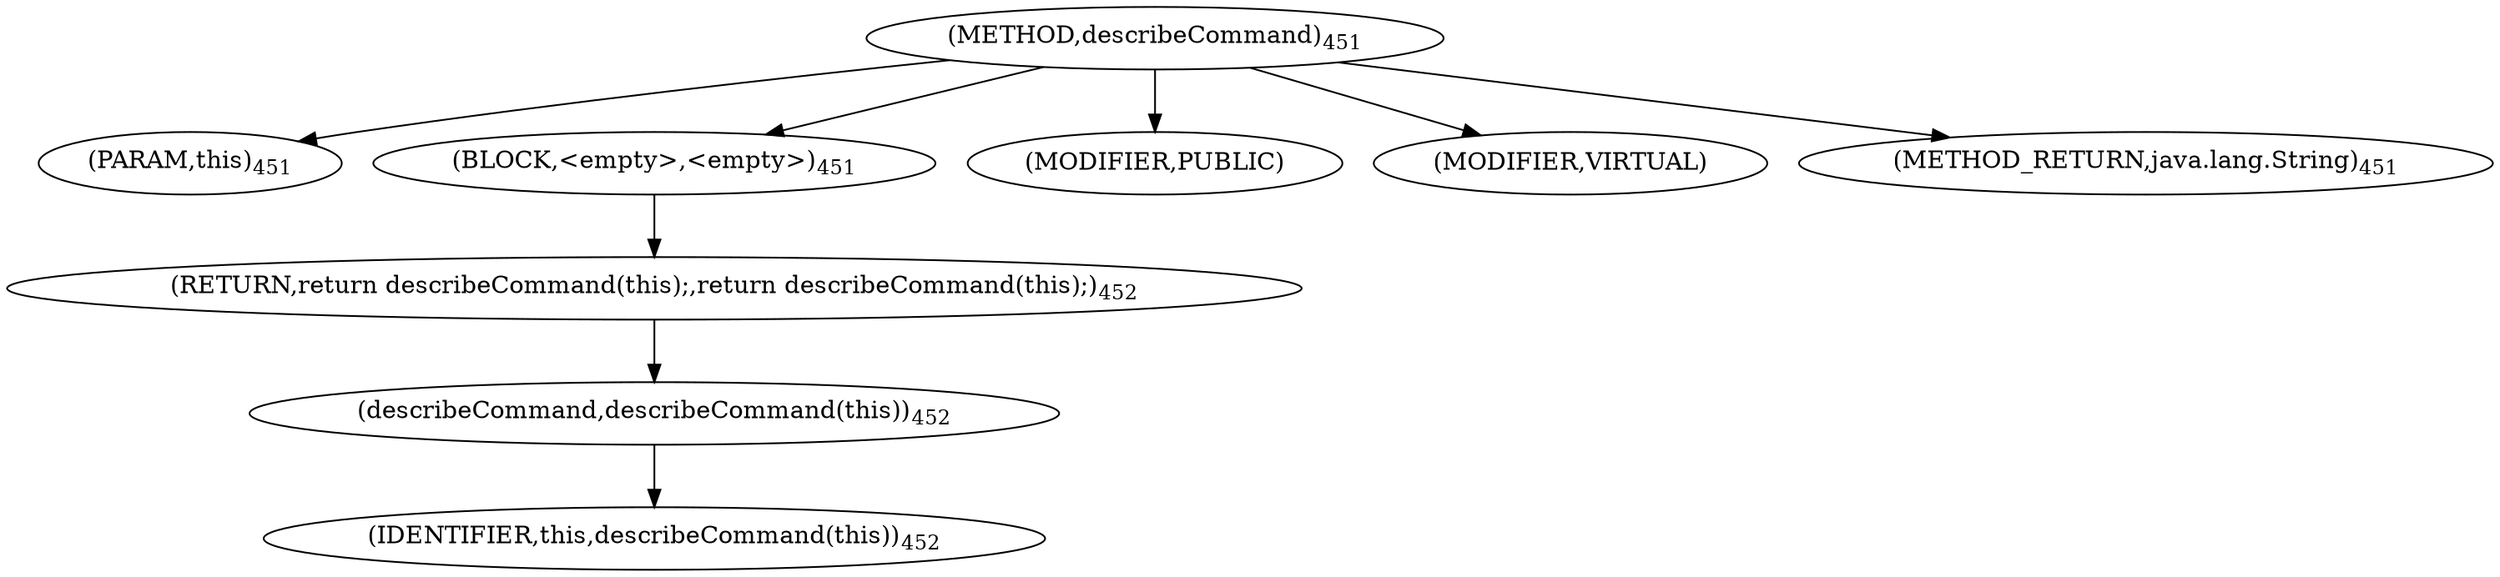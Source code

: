digraph "describeCommand" {  
"951" [label = <(METHOD,describeCommand)<SUB>451</SUB>> ]
"71" [label = <(PARAM,this)<SUB>451</SUB>> ]
"952" [label = <(BLOCK,&lt;empty&gt;,&lt;empty&gt;)<SUB>451</SUB>> ]
"953" [label = <(RETURN,return describeCommand(this);,return describeCommand(this);)<SUB>452</SUB>> ]
"954" [label = <(describeCommand,describeCommand(this))<SUB>452</SUB>> ]
"70" [label = <(IDENTIFIER,this,describeCommand(this))<SUB>452</SUB>> ]
"955" [label = <(MODIFIER,PUBLIC)> ]
"956" [label = <(MODIFIER,VIRTUAL)> ]
"957" [label = <(METHOD_RETURN,java.lang.String)<SUB>451</SUB>> ]
  "951" -> "71" 
  "951" -> "952" 
  "951" -> "955" 
  "951" -> "956" 
  "951" -> "957" 
  "952" -> "953" 
  "953" -> "954" 
  "954" -> "70" 
}
